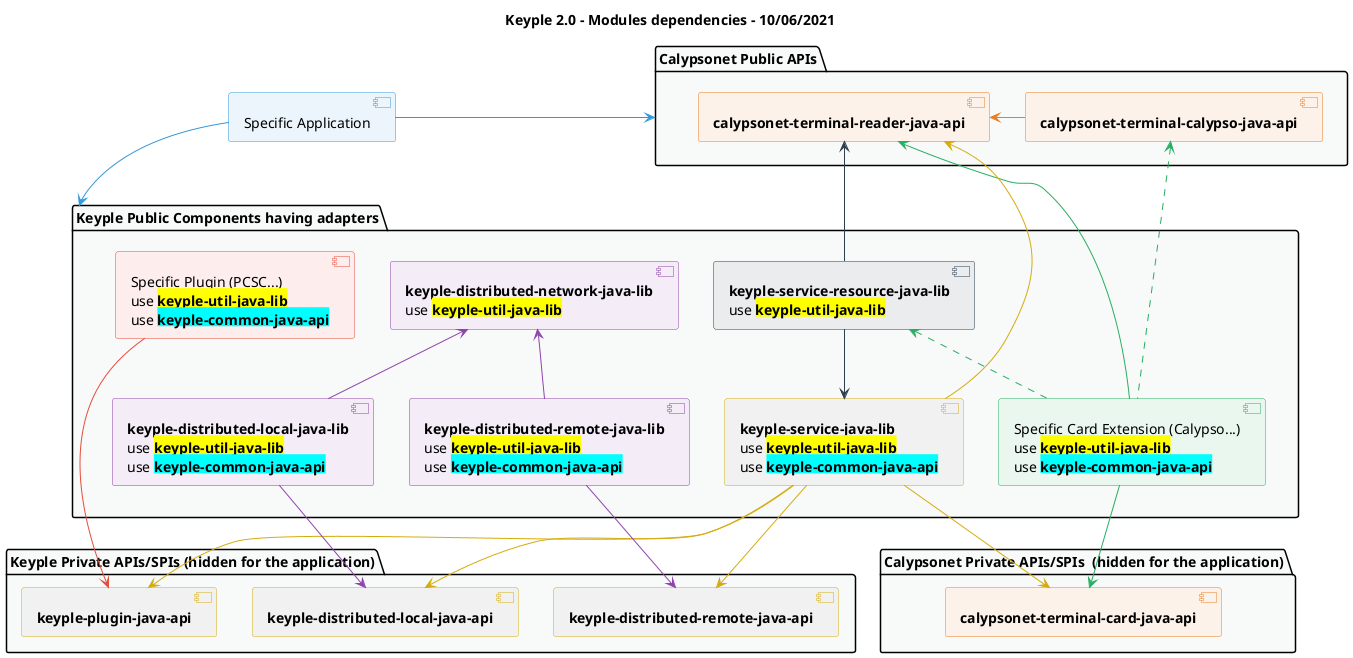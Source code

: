 @startuml
title
    Keyple 2.0 - Modules dependencies - 10/06/2021
end title

' == THEME ==

'Couleurs issues de : https://htmlcolorcodes.com/fr/tableau-de-couleur/tableau-de-couleur-design-plat/
!define C_GREY1 F8F9F9
!define COLOR_YELLOW D4AC0D
!define COLOR_RED E74C3C
!define COLOR_PURPLE 8E44AD
!define COLOR_BLUE 3498DB
!define COLOR_GREEN 27AE60
!define COLOR_ORANGE E67E22
!define COLOR_GREY 2C3E50
skinparam Shadowing false
skinparam component {
    BorderColor #D4AC0D
    ' Red
    BackgroundColor<<red>> #FDEDEC
    BorderColor<<red>> #E74C3C
    ' Purple
    BackgroundColor<<purple>> #F4ECF7
    BorderColor<<purple>> #8E44AD
    ' blue
    BackgroundColor<<blue>> #EBF5FB
    BorderColor<<blue>> #3498DB
    ' Green
    BackgroundColor<<green>> #E9F7EF
    BorderColor<<green>> #27AE60
    ' Orange
    BackgroundColor<<orange>> #FDF2E9
    BorderColor<<orange>> #E67E22
    ' Grey
    BackgroundColor<<grey>> #EAECEE
    BorderColor<<grey>> #2C3E50
}
skinparam interface {
    BorderColor #D4AC0D
    ' Red
    BackgroundColor<<red>> #FDEDEC
    BorderColor<<red>> #E74C3C
    ' Purple
    BackgroundColor<<purple>> #F4ECF7
    BorderColor<<purple>> #8E44AD
    ' blue
    BackgroundColor<<blue>> #EBF5FB
    BorderColor<<blue>> #3498DB
    ' Green
    BackgroundColor<<green>> #E9F7EF
    BorderColor<<green>> #27AE60
    ' Orange
    BackgroundColor<<orange>> #FDF2E9
    BorderColor<<orange>> #E67E22
    ' Grey
    BackgroundColor<<grey>> #EAECEE
    BorderColor<<grey>> #2C3E50
}
hide <<red>> stereotype
hide <<purple>> stereotype
hide <<blue>> stereotype
hide <<green>> stereotype
hide <<orange>> stereotype
hide <<grey>> stereotype

' == COMPONENTS ==

[Specific Application] as application <<blue>>

package "Calypsonet Public APIs" as packCalypsonetPublic #C_GREY1 {
    [**calypsonet-terminal-reader-java-api**] as readerApi <<orange>>
    [**calypsonet-terminal-calypso-java-api**] as calypsoApi <<orange>>
}
package "Calypsonet Private APIs/SPIs  (hidden for the application)" as packCalypsonetPrivate #C_GREY1 {
    [**calypsonet-terminal-card-java-api**] as cardApi <<orange>>
}
package "Keyple Public Components having adapters" as packMain #C_GREY1 {
    together {
        [Specific Card Extension (Calypso...)\nuse <back:yellow>**keyple-util-java-lib**</back>\nuse <back:cyan>**keyple-common-java-api**</back>] as extension <<green>>
        [**keyple-service-java-lib**\nuse <back:yellow>**keyple-util-java-lib**</back>\nuse <back:cyan>**keyple-common-java-api**</back>] as service
        [**keyple-service-resource-java-lib**\nuse <back:yellow>**keyple-util-java-lib**</back>] as serviceResource <<grey>>
    }
    [Specific Plugin (PCSC...)\nuse <back:yellow>**keyple-util-java-lib**</back>\nuse <back:cyan>**keyple-common-java-api**</back>] as plugin <<red>>
    together {
        [**keyple-distributed-network-java-lib**\nuse <back:yellow>**keyple-util-java-lib**</back>] as network <<purple>>
        [**keyple-distributed-local-java-lib**\nuse <back:yellow>**keyple-util-java-lib**</back>\nuse <back:cyan>**keyple-common-java-api**</back>] as local <<purple>>
        [**keyple-distributed-remote-java-lib**\nuse <back:yellow>**keyple-util-java-lib**</back>\nuse <back:cyan>**keyple-common-java-api**</back>] as remote <<purple>>
    }
}
package "Keyple Private APIs/SPIs (hidden for the application)" as packApi #C_GREY1 {
    [**keyple-plugin-java-api**] as pluginApi
    [**keyple-distributed-local-java-api**] as distributedLocalApi
    [**keyple-distributed-remote-java-api**] as distributedRemoteApi
}

' == ASSOCIATIONS ==

application -right-> packCalypsonetPublic #COLOR_BLUE
application --> packMain #COLOR_BLUE

calypsoApi -right-> readerApi #COLOR_ORANGE

extension --> cardApi #COLOR_GREEN
extension -up-> readerApi #COLOR_GREEN
extension .up.> calypsoApi #COLOR_GREEN
extension .up.> serviceResource #COLOR_GREEN

plugin --> pluginApi #COLOR_RED

service -up-> readerApi #COLOR_YELLOW
service --> pluginApi #COLOR_YELLOW
service --> cardApi #COLOR_YELLOW
service --> distributedRemoteApi #COLOR_YELLOW
service --> distributedLocalApi #COLOR_YELLOW

serviceResource -up-> readerApi #COLOR_GREY
serviceResource --> service #COLOR_GREY

local -up-> network #COLOR_PURPLE
local --> distributedLocalApi #COLOR_PURPLE

remote -up-> network #COLOR_PURPLE
remote --> distributedRemoteApi #COLOR_PURPLE

' == LAYOUT ==

'local -[hidden]-> cardApi
'local -[hidden]-> pluginApi
'packMain --> packApi

@enduml